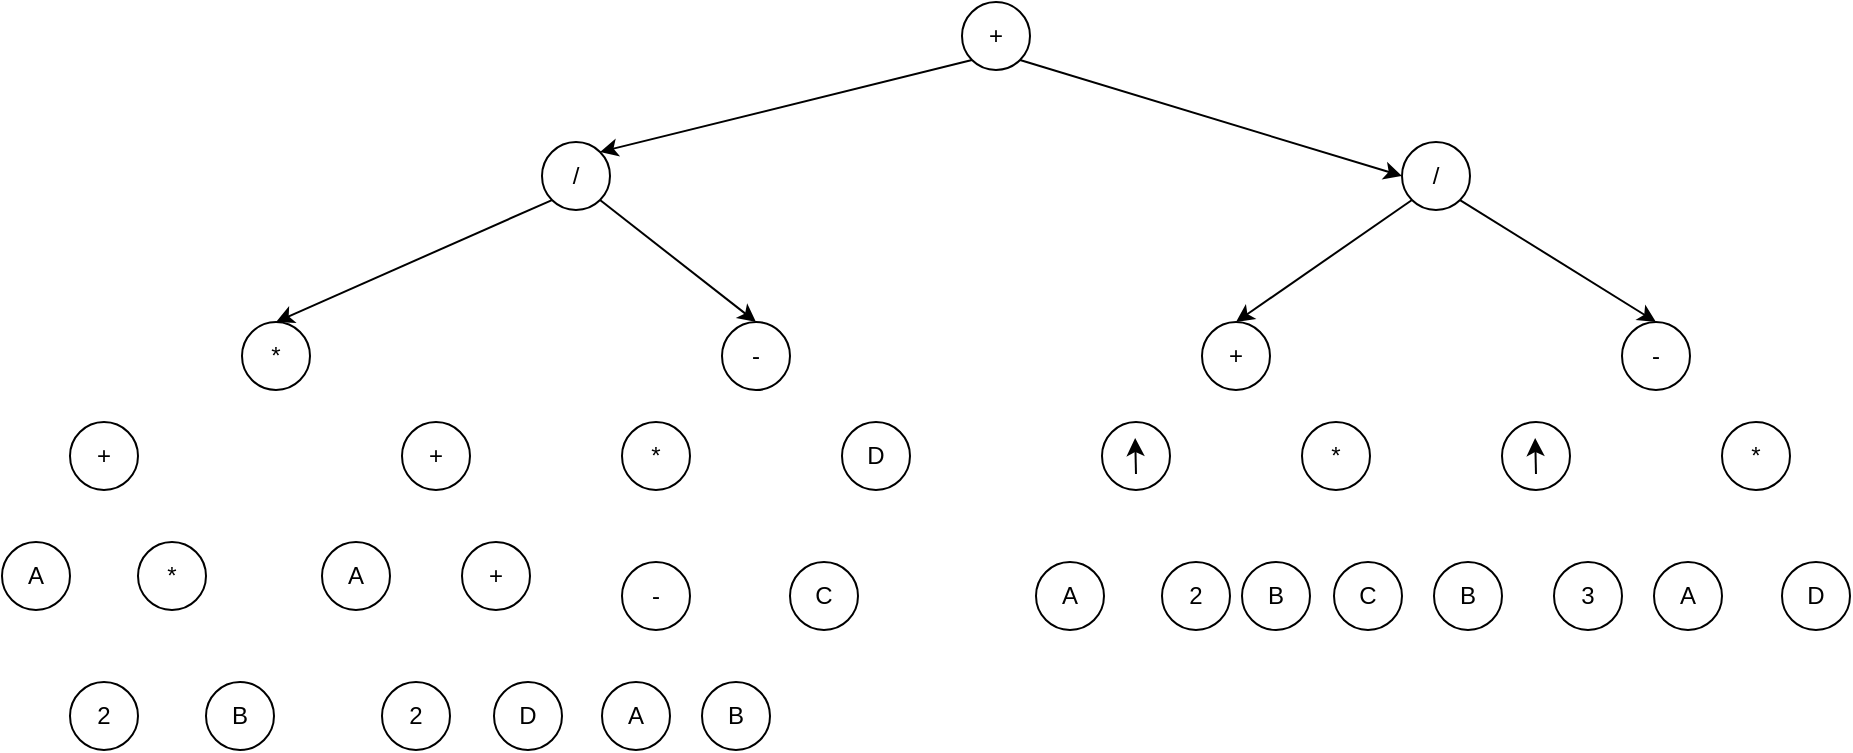 <mxfile version="15.2.7" type="github">
  <diagram id="9DjfHMaj7yV3WUGjkPvd" name="Page-1">
    <mxGraphModel dx="2012" dy="662" grid="1" gridSize="10" guides="1" tooltips="1" connect="1" arrows="1" fold="1" page="1" pageScale="1" pageWidth="827" pageHeight="1169" math="0" shadow="0">
      <root>
        <mxCell id="0" />
        <mxCell id="1" parent="0" />
        <mxCell id="Gl1G2USBsKFAg4OaESX5-1" value="/" style="ellipse;whiteSpace=wrap;html=1;aspect=fixed;" vertex="1" parent="1">
          <mxGeometry x="580" y="140" width="34" height="34" as="geometry" />
        </mxCell>
        <mxCell id="Gl1G2USBsKFAg4OaESX5-3" value="/" style="ellipse;whiteSpace=wrap;html=1;aspect=fixed;" vertex="1" parent="1">
          <mxGeometry x="150" y="140" width="34" height="34" as="geometry" />
        </mxCell>
        <mxCell id="Gl1G2USBsKFAg4OaESX5-4" value="+" style="ellipse;whiteSpace=wrap;html=1;aspect=fixed;" vertex="1" parent="1">
          <mxGeometry x="360" y="70" width="34" height="34" as="geometry" />
        </mxCell>
        <mxCell id="Gl1G2USBsKFAg4OaESX5-5" value="*" style="ellipse;whiteSpace=wrap;html=1;aspect=fixed;" vertex="1" parent="1">
          <mxGeometry y="230" width="34" height="34" as="geometry" />
        </mxCell>
        <mxCell id="Gl1G2USBsKFAg4OaESX5-6" value="-" style="ellipse;whiteSpace=wrap;html=1;aspect=fixed;" vertex="1" parent="1">
          <mxGeometry x="240" y="230" width="34" height="34" as="geometry" />
        </mxCell>
        <mxCell id="Gl1G2USBsKFAg4OaESX5-7" value="+" style="ellipse;whiteSpace=wrap;html=1;aspect=fixed;" vertex="1" parent="1">
          <mxGeometry x="480" y="230" width="34" height="34" as="geometry" />
        </mxCell>
        <mxCell id="Gl1G2USBsKFAg4OaESX5-8" value="-" style="ellipse;whiteSpace=wrap;html=1;aspect=fixed;" vertex="1" parent="1">
          <mxGeometry x="690" y="230" width="34" height="34" as="geometry" />
        </mxCell>
        <mxCell id="Gl1G2USBsKFAg4OaESX5-9" value="+" style="ellipse;whiteSpace=wrap;html=1;aspect=fixed;" vertex="1" parent="1">
          <mxGeometry x="-86" y="280" width="34" height="34" as="geometry" />
        </mxCell>
        <mxCell id="Gl1G2USBsKFAg4OaESX5-10" value="+" style="ellipse;whiteSpace=wrap;html=1;aspect=fixed;" vertex="1" parent="1">
          <mxGeometry x="80" y="280" width="34" height="34" as="geometry" />
        </mxCell>
        <mxCell id="Gl1G2USBsKFAg4OaESX5-11" value="*" style="ellipse;whiteSpace=wrap;html=1;aspect=fixed;" vertex="1" parent="1">
          <mxGeometry x="190" y="280" width="34" height="34" as="geometry" />
        </mxCell>
        <mxCell id="Gl1G2USBsKFAg4OaESX5-12" value="D" style="ellipse;whiteSpace=wrap;html=1;aspect=fixed;" vertex="1" parent="1">
          <mxGeometry x="300" y="280" width="34" height="34" as="geometry" />
        </mxCell>
        <mxCell id="Gl1G2USBsKFAg4OaESX5-13" value="&lt;span style=&quot;color: rgba(0 , 0 , 0 , 0) ; font-family: monospace ; font-size: 0px&quot;&gt;%3CmxGraphModel%3E%3Croot%3E%3CmxCell%20id%3D%220%22%2F%3E%3CmxCell%20id%3D%221%22%20parent%3D%220%22%2F%3E%3CmxCell%20id%3D%222%22%20value%3D%22*%22%20style%3D%22ellipse%3BwhiteSpace%3Dwrap%3Bhtml%3D1%3Baspect%3Dfixed%3B%22%20vertex%3D%221%22%20parent%3D%221%22%3E%3CmxGeometry%20x%3D%2270%22%20y%3D%22230%22%20width%3D%2234%22%20height%3D%2234%22%20as%3D%22geometry%22%2F%3E%3C%2FmxCell%3E%3C%2Froot%3E%3C%2FmxGraphMo&lt;/span&gt;" style="ellipse;whiteSpace=wrap;html=1;aspect=fixed;" vertex="1" parent="1">
          <mxGeometry x="430" y="280" width="34" height="34" as="geometry" />
        </mxCell>
        <mxCell id="Gl1G2USBsKFAg4OaESX5-16" value="" style="endArrow=classic;html=1;" edge="1" parent="1">
          <mxGeometry width="50" height="50" relative="1" as="geometry">
            <mxPoint x="447" y="306" as="sourcePoint" />
            <mxPoint x="446.58" y="288" as="targetPoint" />
          </mxGeometry>
        </mxCell>
        <mxCell id="Gl1G2USBsKFAg4OaESX5-22" value="*" style="ellipse;whiteSpace=wrap;html=1;aspect=fixed;" vertex="1" parent="1">
          <mxGeometry x="530" y="280" width="34" height="34" as="geometry" />
        </mxCell>
        <mxCell id="Gl1G2USBsKFAg4OaESX5-23" value="*" style="ellipse;whiteSpace=wrap;html=1;aspect=fixed;" vertex="1" parent="1">
          <mxGeometry x="740" y="280" width="34" height="34" as="geometry" />
        </mxCell>
        <mxCell id="Gl1G2USBsKFAg4OaESX5-24" value="&lt;span style=&quot;color: rgba(0 , 0 , 0 , 0) ; font-family: monospace ; font-size: 0px&quot;&gt;%3CmxGraphModel%3E%3Croot%3E%3CmxCell%20id%3D%220%22%2F%3E%3CmxCell%20id%3D%221%22%20parent%3D%220%22%2F%3E%3CmxCell%20id%3D%222%22%20value%3D%22*%22%20style%3D%22ellipse%3BwhiteSpace%3Dwrap%3Bhtml%3D1%3Baspect%3Dfixed%3B%22%20vertex%3D%221%22%20parent%3D%221%22%3E%3CmxGeometry%20x%3D%2270%22%20y%3D%22230%22%20width%3D%2234%22%20height%3D%2234%22%20as%3D%22geometry%22%2F%3E%3C%2FmxCell%3E%3C%2Froot%3E%3C%2FmxGraphMo&lt;/span&gt;" style="ellipse;whiteSpace=wrap;html=1;aspect=fixed;" vertex="1" parent="1">
          <mxGeometry x="630" y="280" width="34" height="34" as="geometry" />
        </mxCell>
        <mxCell id="Gl1G2USBsKFAg4OaESX5-25" value="" style="endArrow=classic;html=1;" edge="1" parent="1">
          <mxGeometry width="50" height="50" relative="1" as="geometry">
            <mxPoint x="647.0" y="306" as="sourcePoint" />
            <mxPoint x="646.58" y="288" as="targetPoint" />
          </mxGeometry>
        </mxCell>
        <mxCell id="Gl1G2USBsKFAg4OaESX5-27" value="*" style="ellipse;whiteSpace=wrap;html=1;aspect=fixed;" vertex="1" parent="1">
          <mxGeometry x="-52" y="340" width="34" height="34" as="geometry" />
        </mxCell>
        <mxCell id="Gl1G2USBsKFAg4OaESX5-28" value="A" style="ellipse;whiteSpace=wrap;html=1;aspect=fixed;" vertex="1" parent="1">
          <mxGeometry x="-120" y="340" width="34" height="34" as="geometry" />
        </mxCell>
        <mxCell id="Gl1G2USBsKFAg4OaESX5-29" value="2" style="ellipse;whiteSpace=wrap;html=1;aspect=fixed;" vertex="1" parent="1">
          <mxGeometry x="-86" y="410" width="34" height="34" as="geometry" />
        </mxCell>
        <mxCell id="Gl1G2USBsKFAg4OaESX5-30" value="B" style="ellipse;whiteSpace=wrap;html=1;aspect=fixed;" vertex="1" parent="1">
          <mxGeometry x="-18" y="410" width="34" height="34" as="geometry" />
        </mxCell>
        <mxCell id="Gl1G2USBsKFAg4OaESX5-31" value="A" style="ellipse;whiteSpace=wrap;html=1;aspect=fixed;" vertex="1" parent="1">
          <mxGeometry x="40" y="340" width="34" height="34" as="geometry" />
        </mxCell>
        <mxCell id="Gl1G2USBsKFAg4OaESX5-32" value="D" style="ellipse;whiteSpace=wrap;html=1;aspect=fixed;" vertex="1" parent="1">
          <mxGeometry x="126" y="410" width="34" height="34" as="geometry" />
        </mxCell>
        <mxCell id="Gl1G2USBsKFAg4OaESX5-33" value="2" style="ellipse;whiteSpace=wrap;html=1;aspect=fixed;" vertex="1" parent="1">
          <mxGeometry x="70" y="410" width="34" height="34" as="geometry" />
        </mxCell>
        <mxCell id="Gl1G2USBsKFAg4OaESX5-34" value="+" style="ellipse;whiteSpace=wrap;html=1;aspect=fixed;" vertex="1" parent="1">
          <mxGeometry x="110" y="340" width="34" height="34" as="geometry" />
        </mxCell>
        <mxCell id="Gl1G2USBsKFAg4OaESX5-35" value="A" style="ellipse;whiteSpace=wrap;html=1;aspect=fixed;" vertex="1" parent="1">
          <mxGeometry x="180" y="410" width="34" height="34" as="geometry" />
        </mxCell>
        <mxCell id="Gl1G2USBsKFAg4OaESX5-36" value="B" style="ellipse;whiteSpace=wrap;html=1;aspect=fixed;" vertex="1" parent="1">
          <mxGeometry x="230" y="410" width="34" height="34" as="geometry" />
        </mxCell>
        <mxCell id="Gl1G2USBsKFAg4OaESX5-37" value="-" style="ellipse;whiteSpace=wrap;html=1;aspect=fixed;" vertex="1" parent="1">
          <mxGeometry x="190" y="350" width="34" height="34" as="geometry" />
        </mxCell>
        <mxCell id="Gl1G2USBsKFAg4OaESX5-38" value="C" style="ellipse;whiteSpace=wrap;html=1;aspect=fixed;" vertex="1" parent="1">
          <mxGeometry x="274" y="350" width="34" height="34" as="geometry" />
        </mxCell>
        <mxCell id="Gl1G2USBsKFAg4OaESX5-39" value="A" style="ellipse;whiteSpace=wrap;html=1;aspect=fixed;" vertex="1" parent="1">
          <mxGeometry x="397" y="350" width="34" height="34" as="geometry" />
        </mxCell>
        <mxCell id="Gl1G2USBsKFAg4OaESX5-40" value="2" style="ellipse;whiteSpace=wrap;html=1;aspect=fixed;" vertex="1" parent="1">
          <mxGeometry x="460" y="350" width="34" height="34" as="geometry" />
        </mxCell>
        <mxCell id="Gl1G2USBsKFAg4OaESX5-41" value="B" style="ellipse;whiteSpace=wrap;html=1;aspect=fixed;" vertex="1" parent="1">
          <mxGeometry x="596" y="350" width="34" height="34" as="geometry" />
        </mxCell>
        <mxCell id="Gl1G2USBsKFAg4OaESX5-42" value="3" style="ellipse;whiteSpace=wrap;html=1;aspect=fixed;" vertex="1" parent="1">
          <mxGeometry x="656" y="350" width="34" height="34" as="geometry" />
        </mxCell>
        <mxCell id="Gl1G2USBsKFAg4OaESX5-43" value="B" style="ellipse;whiteSpace=wrap;html=1;aspect=fixed;" vertex="1" parent="1">
          <mxGeometry x="500" y="350" width="34" height="34" as="geometry" />
        </mxCell>
        <mxCell id="Gl1G2USBsKFAg4OaESX5-44" value="C" style="ellipse;whiteSpace=wrap;html=1;aspect=fixed;" vertex="1" parent="1">
          <mxGeometry x="546" y="350" width="34" height="34" as="geometry" />
        </mxCell>
        <mxCell id="Gl1G2USBsKFAg4OaESX5-45" value="A" style="ellipse;whiteSpace=wrap;html=1;aspect=fixed;" vertex="1" parent="1">
          <mxGeometry x="706" y="350" width="34" height="34" as="geometry" />
        </mxCell>
        <mxCell id="Gl1G2USBsKFAg4OaESX5-46" value="D" style="ellipse;whiteSpace=wrap;html=1;aspect=fixed;" vertex="1" parent="1">
          <mxGeometry x="770" y="350" width="34" height="34" as="geometry" />
        </mxCell>
        <mxCell id="Gl1G2USBsKFAg4OaESX5-51" value="" style="endArrow=classic;html=1;exitX=0;exitY=1;exitDx=0;exitDy=0;entryX=1;entryY=0;entryDx=0;entryDy=0;" edge="1" parent="1" source="Gl1G2USBsKFAg4OaESX5-4" target="Gl1G2USBsKFAg4OaESX5-3">
          <mxGeometry width="50" height="50" relative="1" as="geometry">
            <mxPoint x="308" y="182" as="sourcePoint" />
            <mxPoint x="358" y="132" as="targetPoint" />
          </mxGeometry>
        </mxCell>
        <mxCell id="Gl1G2USBsKFAg4OaESX5-52" value="" style="endArrow=classic;html=1;exitX=1;exitY=1;exitDx=0;exitDy=0;entryX=0.5;entryY=0;entryDx=0;entryDy=0;" edge="1" parent="1" source="Gl1G2USBsKFAg4OaESX5-1" target="Gl1G2USBsKFAg4OaESX5-8">
          <mxGeometry width="50" height="50" relative="1" as="geometry">
            <mxPoint x="614" y="250" as="sourcePoint" />
            <mxPoint x="664" y="200" as="targetPoint" />
          </mxGeometry>
        </mxCell>
        <mxCell id="Gl1G2USBsKFAg4OaESX5-53" value="" style="endArrow=classic;html=1;exitX=0;exitY=1;exitDx=0;exitDy=0;entryX=0.5;entryY=0;entryDx=0;entryDy=0;" edge="1" parent="1" source="Gl1G2USBsKFAg4OaESX5-1" target="Gl1G2USBsKFAg4OaESX5-7">
          <mxGeometry width="50" height="50" relative="1" as="geometry">
            <mxPoint x="410" y="200" as="sourcePoint" />
            <mxPoint x="460" y="150" as="targetPoint" />
          </mxGeometry>
        </mxCell>
        <mxCell id="Gl1G2USBsKFAg4OaESX5-54" value="" style="endArrow=classic;html=1;exitX=0;exitY=1;exitDx=0;exitDy=0;entryX=0.5;entryY=0;entryDx=0;entryDy=0;" edge="1" parent="1" source="Gl1G2USBsKFAg4OaESX5-3" target="Gl1G2USBsKFAg4OaESX5-5">
          <mxGeometry width="50" height="50" relative="1" as="geometry">
            <mxPoint x="64" y="240" as="sourcePoint" />
            <mxPoint x="114" y="190" as="targetPoint" />
          </mxGeometry>
        </mxCell>
        <mxCell id="Gl1G2USBsKFAg4OaESX5-55" value="" style="endArrow=classic;html=1;exitX=1;exitY=1;exitDx=0;exitDy=0;entryX=0.5;entryY=0;entryDx=0;entryDy=0;" edge="1" parent="1" source="Gl1G2USBsKFAg4OaESX5-3" target="Gl1G2USBsKFAg4OaESX5-6">
          <mxGeometry width="50" height="50" relative="1" as="geometry">
            <mxPoint x="381" y="210" as="sourcePoint" />
            <mxPoint x="431" y="160" as="targetPoint" />
          </mxGeometry>
        </mxCell>
        <mxCell id="Gl1G2USBsKFAg4OaESX5-56" value="" style="endArrow=classic;html=1;entryX=0;entryY=0.5;entryDx=0;entryDy=0;exitX=1;exitY=1;exitDx=0;exitDy=0;" edge="1" parent="1" source="Gl1G2USBsKFAg4OaESX5-4" target="Gl1G2USBsKFAg4OaESX5-1">
          <mxGeometry width="50" height="50" relative="1" as="geometry">
            <mxPoint x="430" y="320" as="sourcePoint" />
            <mxPoint x="480" y="270" as="targetPoint" />
          </mxGeometry>
        </mxCell>
      </root>
    </mxGraphModel>
  </diagram>
</mxfile>
